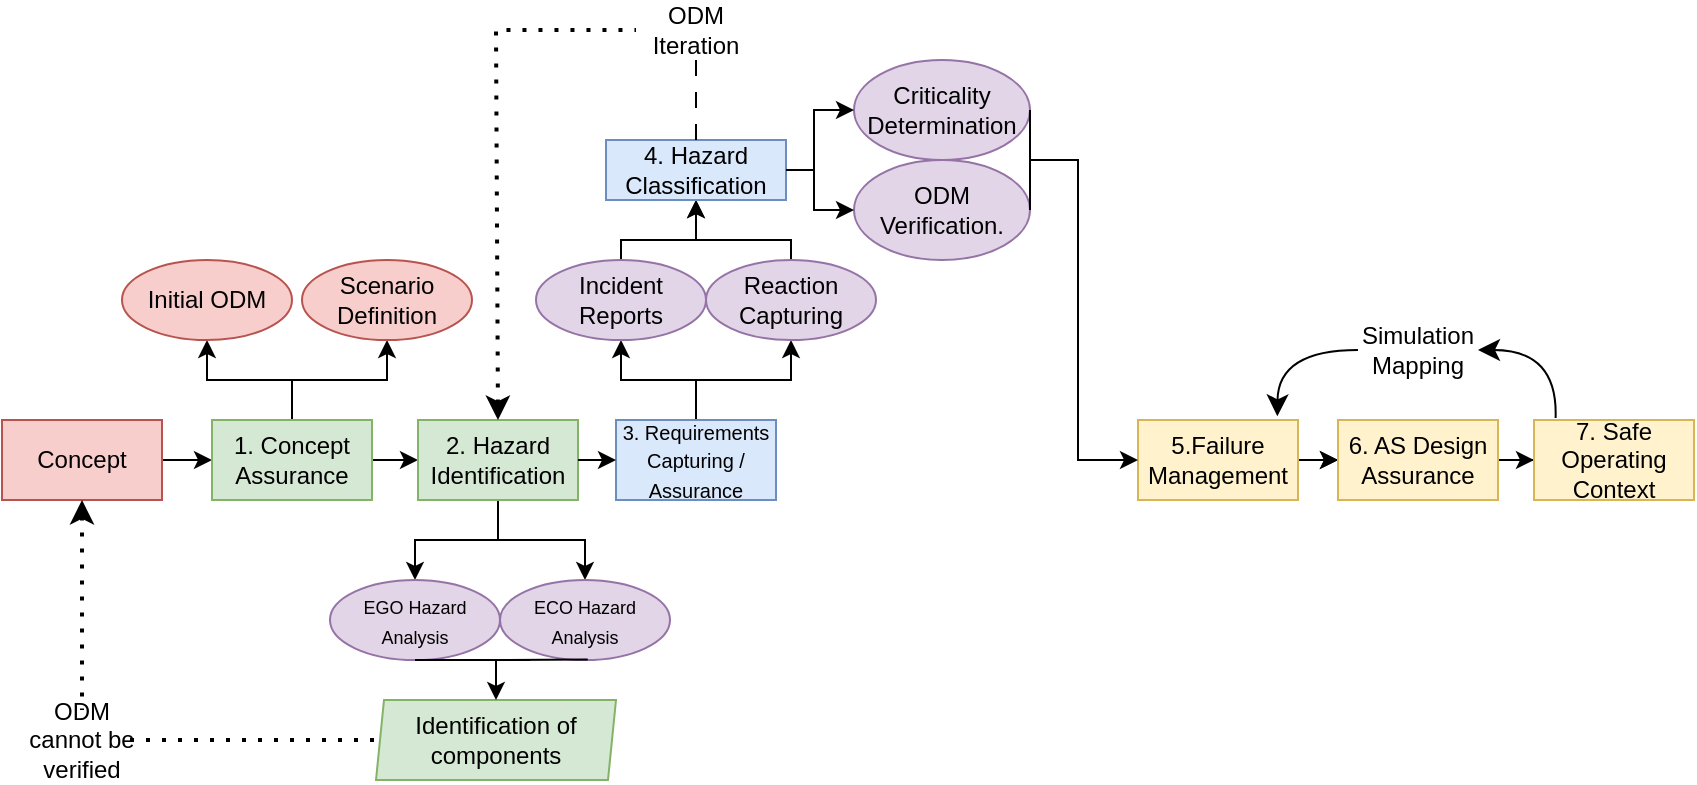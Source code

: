 <mxfile version="26.0.16">
  <diagram name="Page-1" id="aJNvPGV1j7dXfou5CJUt">
    <mxGraphModel dx="916" dy="1874" grid="1" gridSize="10" guides="1" tooltips="1" connect="1" arrows="1" fold="1" page="1" pageScale="1" pageWidth="850" pageHeight="1100" math="0" shadow="0">
      <root>
        <mxCell id="0" />
        <mxCell id="1" parent="0" />
        <mxCell id="K2bbMnxz0RQGCQ17qI1y-8" value="" style="edgeStyle=orthogonalEdgeStyle;rounded=0;orthogonalLoop=1;jettySize=auto;html=1;" parent="1" source="K2bbMnxz0RQGCQ17qI1y-1" target="K2bbMnxz0RQGCQ17qI1y-4" edge="1">
          <mxGeometry relative="1" as="geometry" />
        </mxCell>
        <mxCell id="K2bbMnxz0RQGCQ17qI1y-1" value="Concept" style="rounded=0;whiteSpace=wrap;html=1;fillColor=#f8cecc;strokeColor=#b85450;" parent="1" vertex="1">
          <mxGeometry x="2" y="240" width="80" height="40" as="geometry" />
        </mxCell>
        <mxCell id="K2bbMnxz0RQGCQ17qI1y-9" value="" style="edgeStyle=orthogonalEdgeStyle;rounded=0;orthogonalLoop=1;jettySize=auto;html=1;" parent="1" source="K2bbMnxz0RQGCQ17qI1y-4" target="K2bbMnxz0RQGCQ17qI1y-5" edge="1">
          <mxGeometry relative="1" as="geometry" />
        </mxCell>
        <mxCell id="K2bbMnxz0RQGCQ17qI1y-20" value="" style="edgeStyle=orthogonalEdgeStyle;rounded=0;orthogonalLoop=1;jettySize=auto;html=1;entryX=0.5;entryY=1;entryDx=0;entryDy=0;" parent="1" source="K2bbMnxz0RQGCQ17qI1y-4" target="K2bbMnxz0RQGCQ17qI1y-22" edge="1">
          <mxGeometry relative="1" as="geometry" />
        </mxCell>
        <mxCell id="K2bbMnxz0RQGCQ17qI1y-24" value="" style="edgeStyle=orthogonalEdgeStyle;rounded=0;orthogonalLoop=1;jettySize=auto;html=1;entryX=0.5;entryY=1;entryDx=0;entryDy=0;" parent="1" source="K2bbMnxz0RQGCQ17qI1y-4" target="K2bbMnxz0RQGCQ17qI1y-19" edge="1">
          <mxGeometry relative="1" as="geometry">
            <mxPoint x="147" y="360" as="targetPoint" />
          </mxGeometry>
        </mxCell>
        <mxCell id="K2bbMnxz0RQGCQ17qI1y-4" value="1. Concept Assurance" style="rounded=0;whiteSpace=wrap;html=1;fillColor=#d5e8d4;strokeColor=#82b366;" parent="1" vertex="1">
          <mxGeometry x="107" y="240" width="80" height="40" as="geometry" />
        </mxCell>
        <mxCell id="K2bbMnxz0RQGCQ17qI1y-16" value="" style="edgeStyle=orthogonalEdgeStyle;rounded=0;orthogonalLoop=1;jettySize=auto;html=1;entryX=0.5;entryY=0;entryDx=0;entryDy=0;" parent="1" source="K2bbMnxz0RQGCQ17qI1y-5" target="nlyexQyfy2i0xz8NeN2S-8" edge="1">
          <mxGeometry relative="1" as="geometry">
            <mxPoint x="290" y="320" as="targetPoint" />
          </mxGeometry>
        </mxCell>
        <mxCell id="K2bbMnxz0RQGCQ17qI1y-18" value="" style="edgeStyle=orthogonalEdgeStyle;rounded=0;orthogonalLoop=1;jettySize=auto;html=1;entryX=0.5;entryY=0;entryDx=0;entryDy=0;" parent="1" source="K2bbMnxz0RQGCQ17qI1y-5" target="nlyexQyfy2i0xz8NeN2S-9" edge="1">
          <mxGeometry relative="1" as="geometry">
            <mxPoint x="227" y="320" as="targetPoint" />
          </mxGeometry>
        </mxCell>
        <mxCell id="K2bbMnxz0RQGCQ17qI1y-5" value="2. Hazard Identification" style="rounded=0;whiteSpace=wrap;html=1;fillColor=#d5e8d4;strokeColor=#82b366;" parent="1" vertex="1">
          <mxGeometry x="210" y="240" width="80" height="40" as="geometry" />
        </mxCell>
        <mxCell id="K2bbMnxz0RQGCQ17qI1y-56" value="" style="edgeStyle=orthogonalEdgeStyle;rounded=0;orthogonalLoop=1;jettySize=auto;html=1;" parent="1" source="K2bbMnxz0RQGCQ17qI1y-10" target="K2bbMnxz0RQGCQ17qI1y-55" edge="1">
          <mxGeometry relative="1" as="geometry" />
        </mxCell>
        <mxCell id="K2bbMnxz0RQGCQ17qI1y-57" value="" style="edgeStyle=orthogonalEdgeStyle;rounded=0;orthogonalLoop=1;jettySize=auto;html=1;entryX=0.5;entryY=1;entryDx=0;entryDy=0;" parent="1" source="K2bbMnxz0RQGCQ17qI1y-10" target="K2bbMnxz0RQGCQ17qI1y-54" edge="1">
          <mxGeometry relative="1" as="geometry" />
        </mxCell>
        <mxCell id="K2bbMnxz0RQGCQ17qI1y-10" value="&lt;font style=&quot;font-size: 10px;&quot;&gt;3. Requirements Capturing / Assurance&lt;/font&gt;" style="rounded=0;whiteSpace=wrap;html=1;fillColor=#dae8fc;strokeColor=#6c8ebf;" parent="1" vertex="1">
          <mxGeometry x="309" y="240" width="80" height="40" as="geometry" />
        </mxCell>
        <mxCell id="K2bbMnxz0RQGCQ17qI1y-15" value="" style="edgeStyle=orthogonalEdgeStyle;rounded=0;orthogonalLoop=1;jettySize=auto;html=1;" parent="1" source="K2bbMnxz0RQGCQ17qI1y-12" target="K2bbMnxz0RQGCQ17qI1y-14" edge="1">
          <mxGeometry relative="1" as="geometry" />
        </mxCell>
        <mxCell id="7KcPxOA9Z6zE15e5CAlF-1" value="" style="edgeStyle=orthogonalEdgeStyle;rounded=0;orthogonalLoop=1;jettySize=auto;html=1;" parent="1" source="K2bbMnxz0RQGCQ17qI1y-12" target="K2bbMnxz0RQGCQ17qI1y-14" edge="1">
          <mxGeometry relative="1" as="geometry" />
        </mxCell>
        <mxCell id="K2bbMnxz0RQGCQ17qI1y-12" value="5.Failure Management" style="rounded=0;whiteSpace=wrap;html=1;fillColor=#fff2cc;strokeColor=#d6b656;" parent="1" vertex="1">
          <mxGeometry x="570" y="240" width="80" height="40" as="geometry" />
        </mxCell>
        <mxCell id="K2bbMnxz0RQGCQ17qI1y-59" value="" style="edgeStyle=orthogonalEdgeStyle;rounded=0;orthogonalLoop=1;jettySize=auto;html=1;" parent="1" source="K2bbMnxz0RQGCQ17qI1y-14" target="K2bbMnxz0RQGCQ17qI1y-58" edge="1">
          <mxGeometry relative="1" as="geometry" />
        </mxCell>
        <mxCell id="K2bbMnxz0RQGCQ17qI1y-14" value="6. AS Design Assurance" style="rounded=0;whiteSpace=wrap;html=1;fillColor=#fff2cc;strokeColor=#d6b656;" parent="1" vertex="1">
          <mxGeometry x="670" y="240" width="80" height="40" as="geometry" />
        </mxCell>
        <mxCell id="K2bbMnxz0RQGCQ17qI1y-19" value="Initial ODM" style="ellipse;whiteSpace=wrap;html=1;fillColor=#f8cecc;strokeColor=#b85450;" parent="1" vertex="1">
          <mxGeometry x="62" y="160" width="85" height="40" as="geometry" />
        </mxCell>
        <mxCell id="K2bbMnxz0RQGCQ17qI1y-22" value="Scenario Definition" style="ellipse;whiteSpace=wrap;html=1;fillColor=#f8cecc;strokeColor=#b85450;" parent="1" vertex="1">
          <mxGeometry x="152" y="160" width="85" height="40" as="geometry" />
        </mxCell>
        <mxCell id="K2bbMnxz0RQGCQ17qI1y-64" value="" style="edgeStyle=orthogonalEdgeStyle;rounded=0;orthogonalLoop=1;jettySize=auto;html=1;" parent="1" source="K2bbMnxz0RQGCQ17qI1y-54" target="K2bbMnxz0RQGCQ17qI1y-62" edge="1">
          <mxGeometry relative="1" as="geometry">
            <Array as="points">
              <mxPoint x="312" y="150" />
              <mxPoint x="349" y="150" />
            </Array>
          </mxGeometry>
        </mxCell>
        <mxCell id="K2bbMnxz0RQGCQ17qI1y-54" value="Incident Reports" style="ellipse;whiteSpace=wrap;html=1;fillColor=#e1d5e7;strokeColor=#9673a6;" parent="1" vertex="1">
          <mxGeometry x="269" y="160" width="85" height="40" as="geometry" />
        </mxCell>
        <mxCell id="K2bbMnxz0RQGCQ17qI1y-63" value="" style="edgeStyle=orthogonalEdgeStyle;rounded=0;orthogonalLoop=1;jettySize=auto;html=1;" parent="1" source="K2bbMnxz0RQGCQ17qI1y-55" target="K2bbMnxz0RQGCQ17qI1y-62" edge="1">
          <mxGeometry relative="1" as="geometry">
            <Array as="points">
              <mxPoint x="397" y="150" />
              <mxPoint x="349" y="150" />
            </Array>
          </mxGeometry>
        </mxCell>
        <mxCell id="K2bbMnxz0RQGCQ17qI1y-55" value="Reaction Capturing" style="ellipse;whiteSpace=wrap;html=1;fillColor=#e1d5e7;strokeColor=#9673a6;" parent="1" vertex="1">
          <mxGeometry x="354" y="160" width="85" height="40" as="geometry" />
        </mxCell>
        <mxCell id="K2bbMnxz0RQGCQ17qI1y-58" value="7. Safe Operating Context" style="rounded=0;whiteSpace=wrap;html=1;fillColor=#fff2cc;strokeColor=#d6b656;" parent="1" vertex="1">
          <mxGeometry x="768" y="240" width="80" height="40" as="geometry" />
        </mxCell>
        <mxCell id="K2bbMnxz0RQGCQ17qI1y-62" value="4. Hazard Classification" style="whiteSpace=wrap;html=1;fillColor=#dae8fc;strokeColor=#6c8ebf;" parent="1" vertex="1">
          <mxGeometry x="304" y="100" width="90" height="30" as="geometry" />
        </mxCell>
        <mxCell id="7KcPxOA9Z6zE15e5CAlF-2" value="Criticality Determination" style="ellipse;whiteSpace=wrap;html=1;fillColor=#e1d5e7;strokeColor=#9673a6;" parent="1" vertex="1">
          <mxGeometry x="428" y="60" width="88" height="50" as="geometry" />
        </mxCell>
        <mxCell id="7KcPxOA9Z6zE15e5CAlF-3" value="ODM Verification." style="ellipse;whiteSpace=wrap;html=1;fillColor=#e1d5e7;strokeColor=#9673a6;" parent="1" vertex="1">
          <mxGeometry x="428" y="110" width="88" height="50" as="geometry" />
        </mxCell>
        <mxCell id="7KcPxOA9Z6zE15e5CAlF-6" value="" style="endArrow=classic;html=1;rounded=0;exitX=1;exitY=0.5;exitDx=0;exitDy=0;entryX=0;entryY=0.5;entryDx=0;entryDy=0;" parent="1" source="K2bbMnxz0RQGCQ17qI1y-62" target="7KcPxOA9Z6zE15e5CAlF-2" edge="1">
          <mxGeometry width="50" height="50" relative="1" as="geometry">
            <mxPoint x="328" y="250" as="sourcePoint" />
            <mxPoint x="378" y="200" as="targetPoint" />
            <Array as="points">
              <mxPoint x="408" y="115" />
              <mxPoint x="408" y="85" />
            </Array>
          </mxGeometry>
        </mxCell>
        <mxCell id="7KcPxOA9Z6zE15e5CAlF-7" value="" style="endArrow=classic;html=1;rounded=0;exitX=1;exitY=0.5;exitDx=0;exitDy=0;entryX=0;entryY=0.5;entryDx=0;entryDy=0;" parent="1" source="K2bbMnxz0RQGCQ17qI1y-62" target="7KcPxOA9Z6zE15e5CAlF-3" edge="1">
          <mxGeometry width="50" height="50" relative="1" as="geometry">
            <mxPoint x="328" y="250" as="sourcePoint" />
            <mxPoint x="378" y="200" as="targetPoint" />
            <Array as="points">
              <mxPoint x="408" y="115" />
              <mxPoint x="408" y="135" />
            </Array>
          </mxGeometry>
        </mxCell>
        <mxCell id="7KcPxOA9Z6zE15e5CAlF-8" value="" style="endArrow=classic;html=1;rounded=0;entryX=0;entryY=0.5;entryDx=0;entryDy=0;exitX=1;exitY=0.5;exitDx=0;exitDy=0;" parent="1" source="7KcPxOA9Z6zE15e5CAlF-3" target="K2bbMnxz0RQGCQ17qI1y-12" edge="1">
          <mxGeometry width="50" height="50" relative="1" as="geometry">
            <mxPoint x="480" y="250" as="sourcePoint" />
            <mxPoint x="530" y="200" as="targetPoint" />
            <Array as="points">
              <mxPoint x="516" y="110" />
              <mxPoint x="540" y="110" />
              <mxPoint x="540" y="260" />
            </Array>
          </mxGeometry>
        </mxCell>
        <mxCell id="7KcPxOA9Z6zE15e5CAlF-9" value="" style="endArrow=none;html=1;rounded=0;entryX=1;entryY=0.5;entryDx=0;entryDy=0;" parent="1" target="7KcPxOA9Z6zE15e5CAlF-2" edge="1">
          <mxGeometry width="50" height="50" relative="1" as="geometry">
            <mxPoint x="516" y="120" as="sourcePoint" />
            <mxPoint x="550" y="120" as="targetPoint" />
          </mxGeometry>
        </mxCell>
        <mxCell id="ufglJvLJs8HHqRGDxQkz-3" style="edgeStyle=orthogonalEdgeStyle;rounded=0;orthogonalLoop=1;jettySize=auto;html=1;entryX=0.5;entryY=0;entryDx=0;entryDy=0;endArrow=none;endFill=0;dashed=1;dashPattern=8 8;" parent="1" source="ufglJvLJs8HHqRGDxQkz-1" target="K2bbMnxz0RQGCQ17qI1y-62" edge="1">
          <mxGeometry relative="1" as="geometry" />
        </mxCell>
        <mxCell id="ufglJvLJs8HHqRGDxQkz-1" value="&lt;div&gt;ODM Iteration&lt;/div&gt;" style="text;html=1;strokeColor=none;fillColor=none;align=center;verticalAlign=middle;whiteSpace=wrap;rounded=0;" parent="1" vertex="1">
          <mxGeometry x="319" y="30" width="60" height="30" as="geometry" />
        </mxCell>
        <mxCell id="nlyexQyfy2i0xz8NeN2S-1" value="" style="endArrow=none;dashed=1;html=1;dashPattern=1 3;strokeWidth=2;rounded=0;entryX=0;entryY=0.5;entryDx=0;entryDy=0;exitX=0.5;exitY=0;exitDx=0;exitDy=0;endFill=0;startArrow=classic;startFill=1;" parent="1" source="K2bbMnxz0RQGCQ17qI1y-5" target="ufglJvLJs8HHqRGDxQkz-1" edge="1">
          <mxGeometry width="50" height="50" relative="1" as="geometry">
            <mxPoint x="589" y="360" as="sourcePoint" />
            <mxPoint x="639" y="310" as="targetPoint" />
            <Array as="points">
              <mxPoint x="249" y="45" />
            </Array>
          </mxGeometry>
        </mxCell>
        <mxCell id="nlyexQyfy2i0xz8NeN2S-5" value="&lt;div&gt;Identification of components&lt;/div&gt;" style="shape=parallelogram;perimeter=parallelogramPerimeter;whiteSpace=wrap;html=1;fixedSize=1;size=4;fillColor=#d5e8d4;strokeColor=#82b366;" parent="1" vertex="1">
          <mxGeometry x="189" y="380" width="120" height="40" as="geometry" />
        </mxCell>
        <mxCell id="nlyexQyfy2i0xz8NeN2S-8" value="&lt;font style=&quot;font-size: 9px;&quot;&gt;ECO Hazard Analysis&lt;/font&gt;" style="ellipse;whiteSpace=wrap;html=1;fillColor=#e1d5e7;strokeColor=#9673a6;" parent="1" vertex="1">
          <mxGeometry x="251" y="320" width="85" height="40" as="geometry" />
        </mxCell>
        <mxCell id="nlyexQyfy2i0xz8NeN2S-9" value="&lt;font style=&quot;font-size: 9px;&quot;&gt;EGO Hazard Analysis&lt;/font&gt;" style="ellipse;whiteSpace=wrap;html=1;fillColor=#e1d5e7;strokeColor=#9673a6;" parent="1" vertex="1">
          <mxGeometry x="166" y="320" width="85" height="40" as="geometry" />
        </mxCell>
        <mxCell id="nlyexQyfy2i0xz8NeN2S-10" value="" style="endArrow=classic;html=1;rounded=0;exitX=0.516;exitY=0.995;exitDx=0;exitDy=0;exitPerimeter=0;entryX=0.5;entryY=0;entryDx=0;entryDy=0;" parent="1" source="nlyexQyfy2i0xz8NeN2S-8" target="nlyexQyfy2i0xz8NeN2S-5" edge="1">
          <mxGeometry width="50" height="50" relative="1" as="geometry">
            <mxPoint x="359" y="360" as="sourcePoint" />
            <mxPoint x="409" y="310" as="targetPoint" />
            <Array as="points">
              <mxPoint x="249" y="360" />
            </Array>
          </mxGeometry>
        </mxCell>
        <mxCell id="nlyexQyfy2i0xz8NeN2S-11" value="" style="endArrow=none;html=1;rounded=0;exitX=0.5;exitY=1;exitDx=0;exitDy=0;endFill=0;" parent="1" source="nlyexQyfy2i0xz8NeN2S-9" edge="1">
          <mxGeometry width="50" height="50" relative="1" as="geometry">
            <mxPoint x="376" y="360" as="sourcePoint" />
            <mxPoint x="266" y="360" as="targetPoint" />
          </mxGeometry>
        </mxCell>
        <mxCell id="jJ6IJQ74MDHmNZXgPsIj-1" value="" style="endArrow=classic;html=1;rounded=0;exitX=1;exitY=0.5;exitDx=0;exitDy=0;entryX=0;entryY=0.5;entryDx=0;entryDy=0;" parent="1" source="K2bbMnxz0RQGCQ17qI1y-5" target="K2bbMnxz0RQGCQ17qI1y-10" edge="1">
          <mxGeometry width="50" height="50" relative="1" as="geometry">
            <mxPoint x="419" y="290" as="sourcePoint" />
            <mxPoint x="469" y="240" as="targetPoint" />
            <Array as="points" />
          </mxGeometry>
        </mxCell>
        <mxCell id="jJ6IJQ74MDHmNZXgPsIj-2" value="" style="endArrow=none;dashed=1;html=1;dashPattern=1 3;strokeWidth=2;rounded=0;entryX=0;entryY=0.5;entryDx=0;entryDy=0;endFill=0;startArrow=none;startFill=0;" parent="1" target="nlyexQyfy2i0xz8NeN2S-5" edge="1">
          <mxGeometry width="50" height="50" relative="1" as="geometry">
            <mxPoint x="66" y="400" as="sourcePoint" />
            <mxPoint x="177" y="420" as="targetPoint" />
            <Array as="points">
              <mxPoint x="86" y="400" />
            </Array>
          </mxGeometry>
        </mxCell>
        <mxCell id="jJ6IJQ74MDHmNZXgPsIj-6" value="" style="endArrow=none;dashed=1;html=1;dashPattern=1 3;strokeWidth=2;rounded=0;entryX=0.5;entryY=0;entryDx=0;entryDy=0;exitX=0.5;exitY=1;exitDx=0;exitDy=0;endFill=0;startArrow=classic;startFill=1;" parent="1" source="K2bbMnxz0RQGCQ17qI1y-1" target="jJ6IJQ74MDHmNZXgPsIj-5" edge="1">
          <mxGeometry width="50" height="50" relative="1" as="geometry">
            <mxPoint x="32" y="280" as="sourcePoint" />
            <mxPoint x="208" y="400" as="targetPoint" />
            <Array as="points" />
          </mxGeometry>
        </mxCell>
        <mxCell id="jJ6IJQ74MDHmNZXgPsIj-5" value="ODM cannot be verified" style="text;html=1;align=center;verticalAlign=middle;whiteSpace=wrap;rounded=0;" parent="1" vertex="1">
          <mxGeometry x="12" y="385" width="60" height="30" as="geometry" />
        </mxCell>
        <mxCell id="GlFE0MU4Yk2t_IgM7flx-1" value="Simulation Mapping" style="text;html=1;align=center;verticalAlign=middle;whiteSpace=wrap;rounded=0;" vertex="1" parent="1">
          <mxGeometry x="680" y="190" width="60" height="30" as="geometry" />
        </mxCell>
        <mxCell id="GlFE0MU4Yk2t_IgM7flx-2" value="" style="endArrow=classic;html=1;rounded=0;fontSize=12;startSize=8;endSize=8;curved=1;entryX=1;entryY=0.5;entryDx=0;entryDy=0;exitX=0.135;exitY=-0.025;exitDx=0;exitDy=0;exitPerimeter=0;" edge="1" parent="1" source="K2bbMnxz0RQGCQ17qI1y-58" target="GlFE0MU4Yk2t_IgM7flx-1">
          <mxGeometry width="50" height="50" relative="1" as="geometry">
            <mxPoint x="750" y="340" as="sourcePoint" />
            <mxPoint x="800" y="290" as="targetPoint" />
            <Array as="points">
              <mxPoint x="780" y="205" />
            </Array>
          </mxGeometry>
        </mxCell>
        <mxCell id="GlFE0MU4Yk2t_IgM7flx-4" value="" style="endArrow=classic;html=1;rounded=0;fontSize=12;startSize=8;endSize=8;curved=1;entryX=0.871;entryY=-0.046;entryDx=0;entryDy=0;exitX=0;exitY=0.5;exitDx=0;exitDy=0;entryPerimeter=0;" edge="1" parent="1" source="GlFE0MU4Yk2t_IgM7flx-1" target="K2bbMnxz0RQGCQ17qI1y-12">
          <mxGeometry width="50" height="50" relative="1" as="geometry">
            <mxPoint x="670" y="185" as="sourcePoint" />
            <mxPoint x="602" y="130" as="targetPoint" />
            <Array as="points">
              <mxPoint x="640" y="205" />
            </Array>
          </mxGeometry>
        </mxCell>
      </root>
    </mxGraphModel>
  </diagram>
</mxfile>
